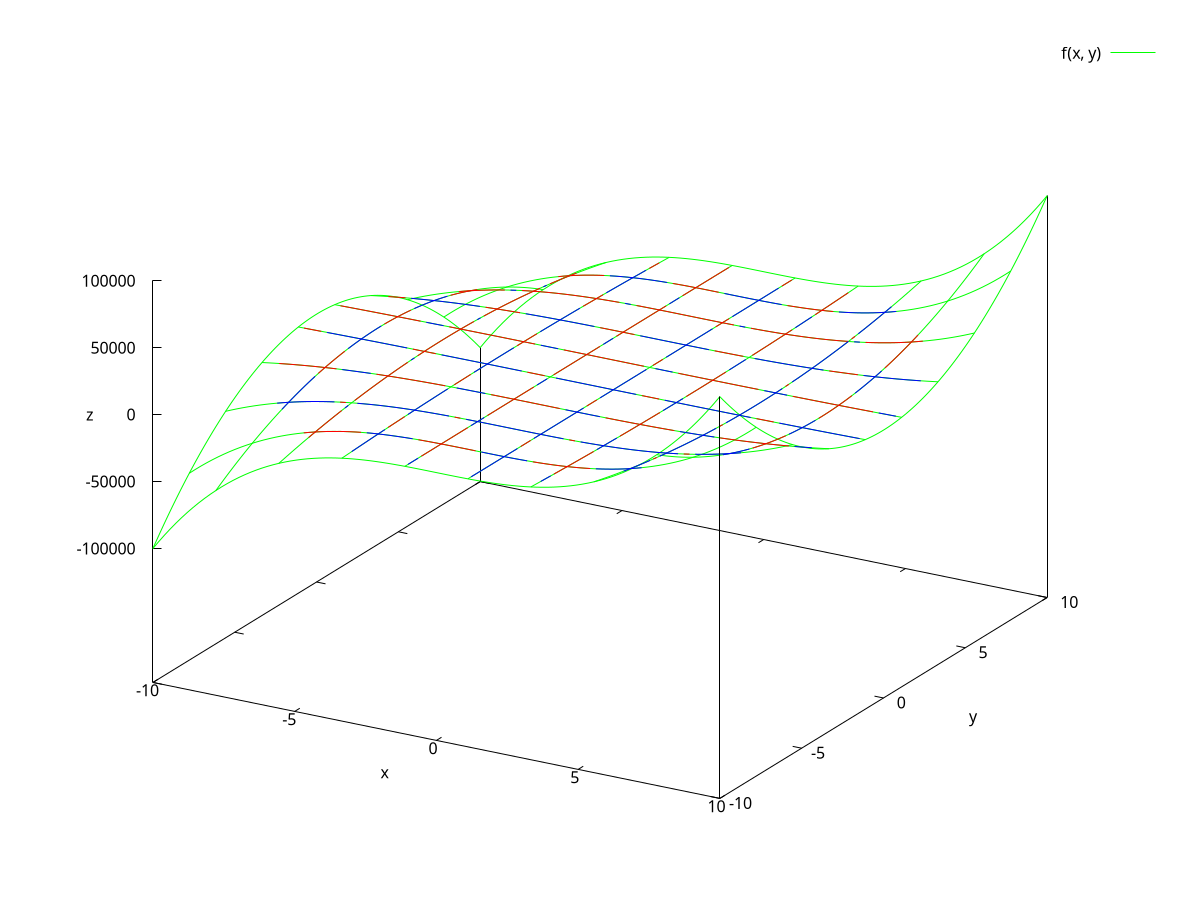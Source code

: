 set terminal pngcairo enhanced color size 1000,1000
set output 'Triangulation.png'
f(x, y) =  (x*y*x*y*x) 
p_0(x, y) =  ( (x/10)**2 + (y/10)**2 > 1) ? 1/0 : (-10 < x && x < -6 && (6 + 1*(x - -10)) < y && y < 10) ? 100*(x**3) + -485.333*(x*x*y) + 261.778*(x*y*y) + -1.45519e-11*(y**3) + 4853.33*(x**2) + -9059.56*(x*y) + 1617.78*(y**2) + 64417.8*(x) + -42062.2*(y) + 258844: 1/0
p_1(x, y) =  ( (x/10)**2 + (y/10)**2 > 1) ? 1/0 : (-10 < x && x < -6 && 6 < y && y < (6 + 1*(x - -10))) ? 36*(x**3) + -293.333*(x*x*y) + 133.778*(x*y*y) + 4.54747e-12*(y**3) + 1760*(x**2) + -3911.11*(x*y) + 586.667*(y**2) + 18650.7*(x) + -12906.7*(y) + 56320: 1/0
p_2(x, y) =  ( (x/10)**2 + (y/10)**2 > 1) ? 1/0 : (-6 < x && x < -2 && (6 + 1*(x - -6)) < y && y < 10) ? 100*(x**3) + -261.333*(x*x*y) + 85.7778*(x*y*y) + 2.72848e-12*(y**3) + 2613.33*(x**2) + -2787.56*(x*y) + 298.667*(y**2) + 19297.8*(x) + -7317.33*(y) + 43306.7: 1/0
p_3(x, y) =  ( (x/10)**2 + (y/10)**2 > 1) ? 1/0 : (-6 < x && x < -2 && 6 < y && y < (6 + 1*(x - -6))) ? 36*(x**3) + -133.333*(x*x*y) + 21.7778*(x*y*y) + 9.9476e-14*(y**3) + 800*(x**2) + -711.111*(x*y) + 35.5556*(y**2) + 3482.67*(x) + -888.889*(y) + 4053.33: 1/0
p_4(x, y) =  ( (x/10)**2 + (y/10)**2 > 1) ? 1/0 : (-2 < x && x < 2 && (6 + 1*(x - -2)) < y && y < 10) ? 100*(x**3) + -37.3333*(x*x*y) + 5.77778*(x*y*y) + -9.9476e-14*(y**3) + 373.333*(x**2) + -99.5556*(x*y) + 3.55556*(y**2) + 417.778*(x) + -49.7778*(y) + 142.222: 1/0
p_5(x, y) =  ( (x/10)**2 + (y/10)**2 > 1) ? 1/0 : (-2 < x && x < 2 && 6 < y && y < (6 + 1*(x - -2))) ? 36*(x**3) + 26.6667*(x*x*y) + 5.77778*(x*y*y) + -1.27898e-13*(y**3) + -160*(x**2) + -71.1111*(x*y) + -3.55556*(y**2) + 218.667*(x) + 35.5556*(y) + -85.3333: 1/0
p_6(x, y) =  ( (x/10)**2 + (y/10)**2 > 1) ? 1/0 : (2 < x && x < 6 && (6 + 1*(x - 2)) < y && y < 10) ? 100*(x**3) + 186.667*(x*x*y) + 21.7778*(x*y*y) + -5.68434e-14*(y**3) + -1866.67*(x**2) + -995.556*(x*y) + -35.5556*(y**2) + 7777.78*(x) + 1244.44*(y) + -8888.89: 1/0
p_7(x, y) =  ( (x/10)**2 + (y/10)**2 > 1) ? 1/0 : (2 < x && x < 6 && 6 < y && y < (6 + 1*(x - 2))) ? 36*(x**3) + 186.667*(x*x*y) + 85.7778*(x*y*y) + -1.81899e-12*(y**3) + -1120*(x**2) + -1991.11*(x*y) + -298.667*(y**2) + 8858.67*(x) + 5226.67*(y) + -20608: 1/0
p_8(x, y) =  ( (x/10)**2 + (y/10)**2 > 1) ? 1/0 : (6 < x && x < 10 && (6 + 1*(x - 6)) < y && y < 10) ? 100*(x**3) + 410.667*(x*x*y) + 133.778*(x*y*y) + -9.09495e-13*(y**3) + -4106.67*(x**2) + -5475.56*(x*y) + -586.667*(y**2) + 41377.8*(x) + 18069.3*(y) + -122027: 1/0
p_9(x, y) =  ( (x/10)**2 + (y/10)**2 > 1) ? 1/0 : (6 < x && x < 10 && 6 < y && y < (6 + 1*(x - 6))) ? 36*(x**3) + 346.667*(x*x*y) + 261.778*(x*y*y) + 0*(y**3) + -2080*(x**2) + -6471.11*(x*y) + -1617.78*(y**2) + 29402.7*(x) + 30044.4*(y) + -122027: 1/0
p_10(x, y) =  ( (x/10)**2 + (y/10)**2 > 1) ? 1/0 : (-10 < x && x < -6 && (2 + 1*(x - -10)) < y && y < 6) ? 36*(x**3) + -277.333*(x*x*y) + 261.778*(x*y*y) + -3.63798e-12*(y**3) + 1664*(x**2) + -5176.89*(x*y) + 1617.78*(y**2) + 21637.3*(x) + -24035.6*(y) + 85973.3: 1/0
p_11(x, y) =  ( (x/10)**2 + (y/10)**2 > 1) ? 1/0 : (-10 < x && x < -6 && 2 < y && y < (2 + 1*(x - -10))) ? 4*(x**3) + -117.333*(x*x*y) + 133.778*(x*y*y) + 6.82121e-13*(y**3) + 234.667*(x**2) + -1564.44*(x*y) + 586.667*(y**2) + 2593.78*(x) + -5162.67*(y) + 7978.67: 1/0
p_12(x, y) =  ( (x/10)**2 + (y/10)**2 > 1) ? 1/0 : (-6 < x && x < -2 && (2 + 1*(x - -6)) < y && y < 6) ? 36*(x**3) + -149.333*(x*x*y) + 85.7778*(x*y*y) + 2.27374e-13*(y**3) + 896*(x**2) + -1592.89*(x*y) + 298.667*(y**2) + 6469.33*(x) + -4181.33*(y) + 14336: 1/0
p_13(x, y) =  ( (x/10)**2 + (y/10)**2 > 1) ? 1/0 : (-6 < x && x < -2 && 2 < y && y < (2 + 1*(x - -6))) ? 4*(x**3) + -53.3333*(x*x*y) + 21.7778*(x*y*y) + -2.84217e-14*(y**3) + 106.667*(x**2) + -284.444*(x*y) + 35.5556*(y**2) + 481.778*(x) + -355.556*(y) + 568.889: 1/0
p_14(x, y) =  ( (x/10)**2 + (y/10)**2 > 1) ? 1/0 : (-2 < x && x < 2 && (2 + 1*(x - -2)) < y && y < 6) ? 36*(x**3) + -21.3333*(x*x*y) + 5.77778*(x*y*y) + -1.42109e-14*(y**3) + 128*(x**2) + -56.8889*(x*y) + 3.55556*(y**2) + 133.333*(x) + -28.4444*(y) + 42.6667: 1/0
p_15(x, y) =  ( (x/10)**2 + (y/10)**2 > 1) ? 1/0 : (-2 < x && x < 2 && 2 < y && y < (2 + 1*(x - -2))) ? 4*(x**3) + 10.6667*(x*x*y) + 5.77778*(x*y*y) + 0*(y**3) + -21.3333*(x**2) + -28.4444*(x*y) + -3.55556*(y**2) + 33.7778*(x) + 14.2222*(y) + -14.2222: 1/0
p_16(x, y) =  ( (x/10)**2 + (y/10)**2 > 1) ? 1/0 : (2 < x && x < 6 && (2 + 1*(x - 2)) < y && y < 6) ? 36*(x**3) + 106.667*(x*x*y) + 21.7778*(x*y*y) + 4.26326e-14*(y**3) + -640*(x**2) + -568.889*(x*y) + -35.5556*(y**2) + 2629.33*(x) + 711.111*(y) + -2986.67: 1/0
p_17(x, y) =  ( (x/10)**2 + (y/10)**2 > 1) ? 1/0 : (2 < x && x < 6 && 2 < y && y < (2 + 1*(x - 2))) ? 4*(x**3) + 74.6667*(x*x*y) + 85.7778*(x*y*y) + 3.41061e-13*(y**3) + -149.333*(x**2) + -796.444*(x*y) + -298.667*(y**2) + 1249.78*(x) + 2090.67*(y) + -2986.67: 1/0
p_18(x, y) =  ( (x/10)**2 + (y/10)**2 > 1) ? 1/0 : (6 < x && x < 10 && (2 + 1*(x - 6)) < y && y < 6) ? 36*(x**3) + 234.667*(x*x*y) + 133.778*(x*y*y) + -4.54747e-13*(y**3) + -1408*(x**2) + -3128.89*(x*y) + -586.667*(y**2) + 13957.3*(x) + 10325.3*(y) + -40832: 1/0
p_19(x, y) =  ( (x/10)**2 + (y/10)**2 > 1) ? 1/0 : (6 < x && x < 10 && 2 < y && y < (2 + 1*(x - 6))) ? 4*(x**3) + 138.667*(x*x*y) + 261.778*(x*y*y) + 4.54747e-13*(y**3) + -277.333*(x**2) + -2588.44*(x*y) + -1617.78*(y**2) + 4129.78*(x) + 12017.8*(y) + -17564.4: 1/0
p_20(x, y) =  ( (x/10)**2 + (y/10)**2 > 1) ? 1/0 : (-10 < x && x < -6 && (-2 + 1*(x - -10)) < y && y < 2) ? 4*(x**3) + -69.3333*(x*x*y) + 261.778*(x*y*y) + 1.42109e-13*(y**3) + 138.667*(x**2) + -1294.22*(x*y) + 1617.78*(y**2) + 1541.33*(x) + -6008.89*(y) + 5546.67: 1/0
p_21(x, y) =  ( (x/10)**2 + (y/10)**2 > 1) ? 1/0 : (-10 < x && x < -6 && -2 < y && y < (-2 + 1*(x - -10))) ? 4*(x**3) + 58.6667*(x*x*y) + 133.778*(x*y*y) + -4.26326e-14*(y**3) + 117.333*(x**2) + 782.222*(x*y) + 586.667*(y**2) + 1029.33*(x) + 2581.33*(y) + 2816: 1/0
p_22(x, y) =  ( (x/10)**2 + (y/10)**2 > 1) ? 1/0 : (-6 < x && x < -2 && (-2 + 1*(x - -6)) < y && y < 2) ? 4*(x**3) + -37.3333*(x*x*y) + 85.7778*(x*y*y) + -4.26326e-14*(y**3) + 74.6667*(x**2) + -398.222*(x*y) + 298.667*(y**2) + 453.333*(x) + -1045.33*(y) + 896: 1/0
p_23(x, y) =  ( (x/10)**2 + (y/10)**2 > 1) ? 1/0 : (-6 < x && x < -2 && -2 < y && y < (-2 + 1*(x - -6))) ? 4*(x**3) + 26.6667*(x*x*y) + 21.7778*(x*y*y) + -6.66134e-16*(y**3) + 53.3333*(x**2) + 142.222*(x*y) + 35.5556*(y**2) + 197.333*(x) + 177.778*(y) + 213.333: 1/0
p_24(x, y) =  ( (x/10)**2 + (y/10)**2 > 1) ? 1/0 : (-2 < x && x < 2 && (-2 + 1*(x - -2)) < y && y < 2) ? 4*(x**3) + -5.33333*(x*x*y) + 5.77778*(x*y*y) + 1.11022e-16*(y**3) + 10.6667*(x**2) + -14.2222*(x*y) + 3.55556*(y**2) + 5.33333*(x) + -7.11111*(y) + 0: 1/0
p_25(x, y) =  ( (x/10)**2 + (y/10)**2 > 1) ? 1/0 : (-2 < x && x < 2 && -2 < y && y < (-2 + 1*(x - -2))) ? 4*(x**3) + -5.33333*(x*x*y) + 5.77778*(x*y*y) + 1.11022e-16*(y**3) + -10.6667*(x**2) + 14.2222*(x*y) + -3.55556*(y**2) + 5.33333*(x) + -7.11111*(y) + 0: 1/0
p_26(x, y) =  ( (x/10)**2 + (y/10)**2 > 1) ? 1/0 : (2 < x && x < 6 && (-2 + 1*(x - 2)) < y && y < 2) ? 4*(x**3) + 26.6667*(x*x*y) + 21.7778*(x*y*y) + -2.22045e-16*(y**3) + -53.3333*(x**2) + -142.222*(x*y) + -35.5556*(y**2) + 197.333*(x) + 177.778*(y) + -213.333: 1/0
p_27(x, y) =  ( (x/10)**2 + (y/10)**2 > 1) ? 1/0 : (2 < x && x < 6 && -2 < y && y < (-2 + 1*(x - 2))) ? 4*(x**3) + -37.3333*(x*x*y) + 85.7778*(x*y*y) + -4.26326e-14*(y**3) + -74.6667*(x**2) + 398.222*(x*y) + -298.667*(y**2) + 453.333*(x) + -1045.33*(y) + -896: 1/0
p_28(x, y) =  ( (x/10)**2 + (y/10)**2 > 1) ? 1/0 : (6 < x && x < 10 && (-2 + 1*(x - 6)) < y && y < 2) ? 4*(x**3) + 58.6667*(x*x*y) + 133.778*(x*y*y) + -3.55271e-14*(y**3) + -117.333*(x**2) + -782.222*(x*y) + -586.667*(y**2) + 1029.33*(x) + 2581.33*(y) + -2816: 1/0
p_29(x, y) =  ( (x/10)**2 + (y/10)**2 > 1) ? 1/0 : (6 < x && x < 10 && -2 < y && y < (-2 + 1*(x - 6))) ? 4*(x**3) + -69.3333*(x*x*y) + 261.778*(x*y*y) + 4.26326e-13*(y**3) + -138.667*(x**2) + 1294.22*(x*y) + -1617.78*(y**2) + 1541.33*(x) + -6008.89*(y) + -5546.67: 1/0
p_30(x, y) =  ( (x/10)**2 + (y/10)**2 > 1) ? 1/0 : (-10 < x && x < -6 && (-6 + 1*(x - -10)) < y && y < -2) ? 4*(x**3) + 138.667*(x*x*y) + 261.778*(x*y*y) + 0*(y**3) + 277.333*(x**2) + 2588.44*(x*y) + 1617.78*(y**2) + 4129.78*(x) + 12017.8*(y) + 17564.4: 1/0
p_31(x, y) =  ( (x/10)**2 + (y/10)**2 > 1) ? 1/0 : (-10 < x && x < -6 && -6 < y && y < (-6 + 1*(x - -10))) ? 36*(x**3) + 234.667*(x*x*y) + 133.778*(x*y*y) + -3.41061e-13*(y**3) + 1408*(x**2) + 3128.89*(x*y) + 586.667*(y**2) + 13957.3*(x) + 10325.3*(y) + 40832: 1/0
p_32(x, y) =  ( (x/10)**2 + (y/10)**2 > 1) ? 1/0 : (-6 < x && x < -2 && (-6 + 1*(x - -6)) < y && y < -2) ? 4*(x**3) + 74.6667*(x*x*y) + 85.7778*(x*y*y) + 3.41061e-13*(y**3) + 149.333*(x**2) + 796.444*(x*y) + 298.667*(y**2) + 1249.78*(x) + 2090.67*(y) + 2986.67: 1/0
p_33(x, y) =  ( (x/10)**2 + (y/10)**2 > 1) ? 1/0 : (-6 < x && x < -2 && -6 < y && y < (-6 + 1*(x - -6))) ? 36*(x**3) + 106.667*(x*x*y) + 21.7778*(x*y*y) + 1.42109e-14*(y**3) + 640*(x**2) + 568.889*(x*y) + 35.5556*(y**2) + 2629.33*(x) + 711.111*(y) + 2986.67: 1/0
p_34(x, y) =  ( (x/10)**2 + (y/10)**2 > 1) ? 1/0 : (-2 < x && x < 2 && (-6 + 1*(x - -2)) < y && y < -2) ? 4*(x**3) + 10.6667*(x*x*y) + 5.77778*(x*y*y) + 0*(y**3) + 21.3333*(x**2) + 28.4444*(x*y) + 3.55556*(y**2) + 33.7778*(x) + 14.2222*(y) + 14.2222: 1/0
p_35(x, y) =  ( (x/10)**2 + (y/10)**2 > 1) ? 1/0 : (-2 < x && x < 2 && -6 < y && y < (-6 + 1*(x - -2))) ? 36*(x**3) + -21.3333*(x*x*y) + 5.77778*(x*y*y) + -1.42109e-14*(y**3) + -128*(x**2) + 56.8889*(x*y) + -3.55556*(y**2) + 133.333*(x) + -28.4444*(y) + -42.6667: 1/0
p_36(x, y) =  ( (x/10)**2 + (y/10)**2 > 1) ? 1/0 : (2 < x && x < 6 && (-6 + 1*(x - 2)) < y && y < -2) ? 4*(x**3) + -53.3333*(x*x*y) + 21.7778*(x*y*y) + -2.84217e-14*(y**3) + -106.667*(x**2) + 284.444*(x*y) + -35.5556*(y**2) + 481.778*(x) + -355.556*(y) + -568.889: 1/0
p_37(x, y) =  ( (x/10)**2 + (y/10)**2 > 1) ? 1/0 : (2 < x && x < 6 && -6 < y && y < (-6 + 1*(x - 2))) ? 36*(x**3) + -149.333*(x*x*y) + 85.7778*(x*y*y) + 2.27374e-13*(y**3) + -896*(x**2) + 1592.89*(x*y) + -298.667*(y**2) + 6469.33*(x) + -4181.33*(y) + -14336: 1/0
p_38(x, y) =  ( (x/10)**2 + (y/10)**2 > 1) ? 1/0 : (6 < x && x < 10 && (-6 + 1*(x - 6)) < y && y < -2) ? 4*(x**3) + -117.333*(x*x*y) + 133.778*(x*y*y) + 7.38964e-13*(y**3) + -234.667*(x**2) + 1564.44*(x*y) + -586.667*(y**2) + 2593.78*(x) + -5162.67*(y) + -7978.67: 1/0
p_39(x, y) =  ( (x/10)**2 + (y/10)**2 > 1) ? 1/0 : (6 < x && x < 10 && -6 < y && y < (-6 + 1*(x - 6))) ? 36*(x**3) + -277.333*(x*x*y) + 261.778*(x*y*y) + -3.63798e-12*(y**3) + -1664*(x**2) + 5176.89*(x*y) + -1617.78*(y**2) + 21637.3*(x) + -24035.6*(y) + -85973.3: 1/0
p_40(x, y) =  ( (x/10)**2 + (y/10)**2 > 1) ? 1/0 : (-10 < x && x < -6 && (-10 + 1*(x - -10)) < y && y < -6) ? 36*(x**3) + 346.667*(x*x*y) + 261.778*(x*y*y) + 0*(y**3) + 2080*(x**2) + 6471.11*(x*y) + 1617.78*(y**2) + 29402.7*(x) + 30044.4*(y) + 122027: 1/0
p_41(x, y) =  ( (x/10)**2 + (y/10)**2 > 1) ? 1/0 : (-10 < x && x < -6 && -10 < y && y < (-10 + 1*(x - -10))) ? 100*(x**3) + 410.667*(x*x*y) + 133.778*(x*y*y) + -9.09495e-13*(y**3) + 4106.67*(x**2) + 5475.56*(x*y) + 586.667*(y**2) + 41377.8*(x) + 18069.3*(y) + 122027: 1/0
p_42(x, y) =  ( (x/10)**2 + (y/10)**2 > 1) ? 1/0 : (-6 < x && x < -2 && (-10 + 1*(x - -6)) < y && y < -6) ? 36*(x**3) + 186.667*(x*x*y) + 85.7778*(x*y*y) + -1.81899e-12*(y**3) + 1120*(x**2) + 1991.11*(x*y) + 298.667*(y**2) + 8858.67*(x) + 5226.67*(y) + 20608: 1/0
p_43(x, y) =  ( (x/10)**2 + (y/10)**2 > 1) ? 1/0 : (-6 < x && x < -2 && -10 < y && y < (-10 + 1*(x - -6))) ? 100*(x**3) + 186.667*(x*x*y) + 21.7778*(x*y*y) + 0*(y**3) + 1866.67*(x**2) + 995.556*(x*y) + 35.5556*(y**2) + 7777.78*(x) + 1244.44*(y) + 8888.89: 1/0
p_44(x, y) =  ( (x/10)**2 + (y/10)**2 > 1) ? 1/0 : (-2 < x && x < 2 && (-10 + 1*(x - -2)) < y && y < -6) ? 36*(x**3) + 26.6667*(x*x*y) + 5.77778*(x*y*y) + -1.27898e-13*(y**3) + 160*(x**2) + 71.1111*(x*y) + 3.55556*(y**2) + 218.667*(x) + 35.5556*(y) + 85.3333: 1/0
p_45(x, y) =  ( (x/10)**2 + (y/10)**2 > 1) ? 1/0 : (-2 < x && x < 2 && -10 < y && y < (-10 + 1*(x - -2))) ? 100*(x**3) + -37.3333*(x*x*y) + 5.77778*(x*y*y) + -1.56319e-13*(y**3) + -373.333*(x**2) + 99.5556*(x*y) + -3.55556*(y**2) + 417.778*(x) + -49.7778*(y) + -142.222: 1/0
p_46(x, y) =  ( (x/10)**2 + (y/10)**2 > 1) ? 1/0 : (2 < x && x < 6 && (-10 + 1*(x - 2)) < y && y < -6) ? 36*(x**3) + -133.333*(x*x*y) + 21.7778*(x*y*y) + 8.52651e-14*(y**3) + -800*(x**2) + 711.111*(x*y) + -35.5556*(y**2) + 3482.67*(x) + -888.889*(y) + -4053.33: 1/0
p_47(x, y) =  ( (x/10)**2 + (y/10)**2 > 1) ? 1/0 : (2 < x && x < 6 && -10 < y && y < (-10 + 1*(x - 2))) ? 100*(x**3) + -261.333*(x*x*y) + 85.7778*(x*y*y) + 2.72848e-12*(y**3) + -2613.33*(x**2) + 2787.56*(x*y) + -298.667*(y**2) + 19297.8*(x) + -7317.33*(y) + -43306.7: 1/0
p_48(x, y) =  ( (x/10)**2 + (y/10)**2 > 1) ? 1/0 : (6 < x && x < 10 && (-10 + 1*(x - 6)) < y && y < -6) ? 36*(x**3) + -293.333*(x*x*y) + 133.778*(x*y*y) + 4.54747e-12*(y**3) + -1760*(x**2) + 3911.11*(x*y) + -586.667*(y**2) + 18650.7*(x) + -12906.7*(y) + -56320: 1/0
p_49(x, y) =  ( (x/10)**2 + (y/10)**2 > 1) ? 1/0 : (6 < x && x < 10 && -10 < y && y < (-10 + 1*(x - 6))) ? 100*(x**3) + -485.333*(x*x*y) + 261.778*(x*y*y) + -1.45519e-11*(y**3) + -4853.33*(x**2) + 9059.56*(x*y) + -1617.78*(y**2) + 64417.8*(x) + -42062.2*(y) + -258844: 1/0
set xlabel 'x'
set ylabel 'y'
set zlabel 'z'
set xrange[-10: 10]
set yrange[-10: 10]
splot f(x, y) lc rgb 'green' , p_0(x, y) lc rgb 'red' notitle, p_1(x, y) lc rgb 'blue' notitle, p_2(x, y) lc rgb 'red' notitle, p_3(x, y) lc rgb 'blue' notitle, p_4(x, y) lc rgb 'red' notitle, p_5(x, y) lc rgb 'blue' notitle, p_6(x, y) lc rgb 'red' notitle, p_7(x, y) lc rgb 'blue' notitle, p_8(x, y) lc rgb 'red' notitle, p_9(x, y) lc rgb 'blue' notitle, p_10(x, y) lc rgb 'red' notitle, p_11(x, y) lc rgb 'blue' notitle, p_12(x, y) lc rgb 'red' notitle, p_13(x, y) lc rgb 'blue' notitle, p_14(x, y) lc rgb 'red' notitle, p_15(x, y) lc rgb 'blue' notitle, p_16(x, y) lc rgb 'red' notitle, p_17(x, y) lc rgb 'blue' notitle, p_18(x, y) lc rgb 'red' notitle, p_19(x, y) lc rgb 'blue' notitle, p_20(x, y) lc rgb 'red' notitle, p_21(x, y) lc rgb 'blue' notitle, p_22(x, y) lc rgb 'red' notitle, p_23(x, y) lc rgb 'blue' notitle, p_24(x, y) lc rgb 'red' notitle, p_25(x, y) lc rgb 'blue' notitle, p_26(x, y) lc rgb 'red' notitle, p_27(x, y) lc rgb 'blue' notitle, p_28(x, y) lc rgb 'red' notitle, p_29(x, y) lc rgb 'blue' notitle, p_30(x, y) lc rgb 'red' notitle, p_31(x, y) lc rgb 'blue' notitle, p_32(x, y) lc rgb 'red' notitle, p_33(x, y) lc rgb 'blue' notitle, p_34(x, y) lc rgb 'red' notitle, p_35(x, y) lc rgb 'blue' notitle, p_36(x, y) lc rgb 'red' notitle, p_37(x, y) lc rgb 'blue' notitle, p_38(x, y) lc rgb 'red' notitle, p_39(x, y) lc rgb 'blue' notitle, p_40(x, y) lc rgb 'red' notitle, p_41(x, y) lc rgb 'blue' notitle, p_42(x, y) lc rgb 'red' notitle, p_43(x, y) lc rgb 'blue' notitle, p_44(x, y) lc rgb 'red' notitle, p_45(x, y) lc rgb 'blue' notitle, p_46(x, y) lc rgb 'red' notitle, p_47(x, y) lc rgb 'blue' notitle, p_48(x, y) lc rgb 'red' notitle, p_49(x, y) lc rgb 'blue' notitle